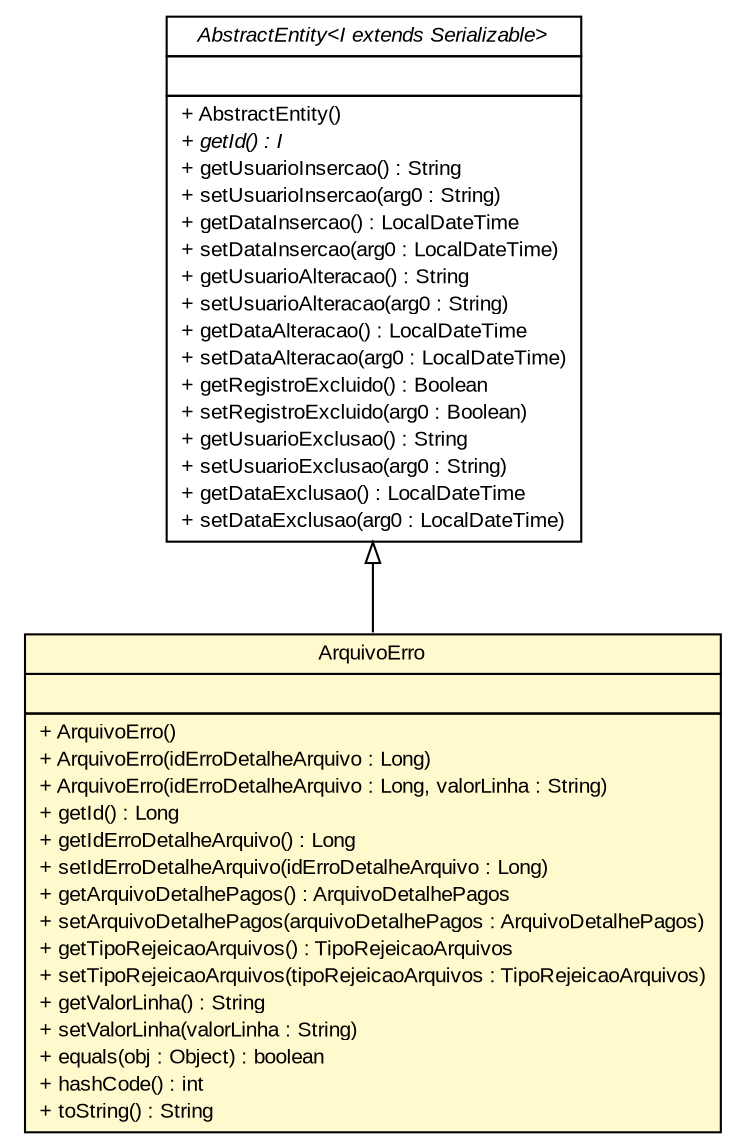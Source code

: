 #!/usr/local/bin/dot
#
# Class diagram 
# Generated by UMLGraph version R5_6 (http://www.umlgraph.org/)
#

digraph G {
	edge [fontname="arial",fontsize=10,labelfontname="arial",labelfontsize=10];
	node [fontname="arial",fontsize=10,shape=plaintext];
	nodesep=0.25;
	ranksep=0.5;
	// br.gov.to.sefaz.arr.parametros.persistence.entity.ArquivoErro
	c839 [label=<<table title="br.gov.to.sefaz.arr.parametros.persistence.entity.ArquivoErro" border="0" cellborder="1" cellspacing="0" cellpadding="2" port="p" bgcolor="lemonChiffon" href="./ArquivoErro.html">
		<tr><td><table border="0" cellspacing="0" cellpadding="1">
<tr><td align="center" balign="center"> ArquivoErro </td></tr>
		</table></td></tr>
		<tr><td><table border="0" cellspacing="0" cellpadding="1">
<tr><td align="left" balign="left">  </td></tr>
		</table></td></tr>
		<tr><td><table border="0" cellspacing="0" cellpadding="1">
<tr><td align="left" balign="left"> + ArquivoErro() </td></tr>
<tr><td align="left" balign="left"> + ArquivoErro(idErroDetalheArquivo : Long) </td></tr>
<tr><td align="left" balign="left"> + ArquivoErro(idErroDetalheArquivo : Long, valorLinha : String) </td></tr>
<tr><td align="left" balign="left"> + getId() : Long </td></tr>
<tr><td align="left" balign="left"> + getIdErroDetalheArquivo() : Long </td></tr>
<tr><td align="left" balign="left"> + setIdErroDetalheArquivo(idErroDetalheArquivo : Long) </td></tr>
<tr><td align="left" balign="left"> + getArquivoDetalhePagos() : ArquivoDetalhePagos </td></tr>
<tr><td align="left" balign="left"> + setArquivoDetalhePagos(arquivoDetalhePagos : ArquivoDetalhePagos) </td></tr>
<tr><td align="left" balign="left"> + getTipoRejeicaoArquivos() : TipoRejeicaoArquivos </td></tr>
<tr><td align="left" balign="left"> + setTipoRejeicaoArquivos(tipoRejeicaoArquivos : TipoRejeicaoArquivos) </td></tr>
<tr><td align="left" balign="left"> + getValorLinha() : String </td></tr>
<tr><td align="left" balign="left"> + setValorLinha(valorLinha : String) </td></tr>
<tr><td align="left" balign="left"> + equals(obj : Object) : boolean </td></tr>
<tr><td align="left" balign="left"> + hashCode() : int </td></tr>
<tr><td align="left" balign="left"> + toString() : String </td></tr>
		</table></td></tr>
		</table>>, URL="./ArquivoErro.html", fontname="arial", fontcolor="black", fontsize=10.0];
	//br.gov.to.sefaz.arr.parametros.persistence.entity.ArquivoErro extends br.gov.to.sefaz.persistence.entity.AbstractEntity<java.lang.Long>
	c849:p -> c839:p [dir=back,arrowtail=empty];
	// br.gov.to.sefaz.persistence.entity.AbstractEntity<I extends java.io.Serializable>
	c849 [label=<<table title="br.gov.to.sefaz.persistence.entity.AbstractEntity" border="0" cellborder="1" cellspacing="0" cellpadding="2" port="p" href="http://java.sun.com/j2se/1.4.2/docs/api/br/gov/to/sefaz/persistence/entity/AbstractEntity.html">
		<tr><td><table border="0" cellspacing="0" cellpadding="1">
<tr><td align="center" balign="center"><font face="arial italic"> AbstractEntity&lt;I extends Serializable&gt; </font></td></tr>
		</table></td></tr>
		<tr><td><table border="0" cellspacing="0" cellpadding="1">
<tr><td align="left" balign="left">  </td></tr>
		</table></td></tr>
		<tr><td><table border="0" cellspacing="0" cellpadding="1">
<tr><td align="left" balign="left"> + AbstractEntity() </td></tr>
<tr><td align="left" balign="left"><font face="arial italic" point-size="10.0"> + getId() : I </font></td></tr>
<tr><td align="left" balign="left"> + getUsuarioInsercao() : String </td></tr>
<tr><td align="left" balign="left"> + setUsuarioInsercao(arg0 : String) </td></tr>
<tr><td align="left" balign="left"> + getDataInsercao() : LocalDateTime </td></tr>
<tr><td align="left" balign="left"> + setDataInsercao(arg0 : LocalDateTime) </td></tr>
<tr><td align="left" balign="left"> + getUsuarioAlteracao() : String </td></tr>
<tr><td align="left" balign="left"> + setUsuarioAlteracao(arg0 : String) </td></tr>
<tr><td align="left" balign="left"> + getDataAlteracao() : LocalDateTime </td></tr>
<tr><td align="left" balign="left"> + setDataAlteracao(arg0 : LocalDateTime) </td></tr>
<tr><td align="left" balign="left"> + getRegistroExcluido() : Boolean </td></tr>
<tr><td align="left" balign="left"> + setRegistroExcluido(arg0 : Boolean) </td></tr>
<tr><td align="left" balign="left"> + getUsuarioExclusao() : String </td></tr>
<tr><td align="left" balign="left"> + setUsuarioExclusao(arg0 : String) </td></tr>
<tr><td align="left" balign="left"> + getDataExclusao() : LocalDateTime </td></tr>
<tr><td align="left" balign="left"> + setDataExclusao(arg0 : LocalDateTime) </td></tr>
		</table></td></tr>
		</table>>, URL="http://java.sun.com/j2se/1.4.2/docs/api/br/gov/to/sefaz/persistence/entity/AbstractEntity.html", fontname="arial", fontcolor="black", fontsize=10.0];
}

